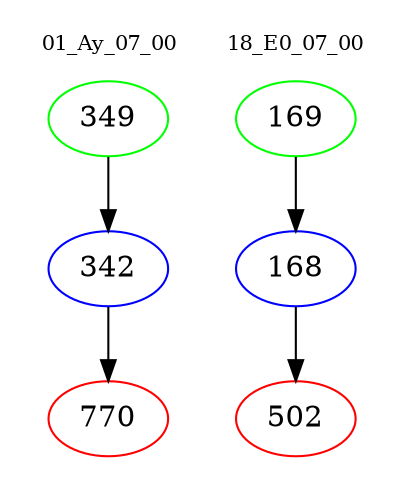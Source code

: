 digraph{
subgraph cluster_0 {
color = white
label = "01_Ay_07_00";
fontsize=10;
T0_349 [label="349", color="green"]
T0_349 -> T0_342 [color="black"]
T0_342 [label="342", color="blue"]
T0_342 -> T0_770 [color="black"]
T0_770 [label="770", color="red"]
}
subgraph cluster_1 {
color = white
label = "18_E0_07_00";
fontsize=10;
T1_169 [label="169", color="green"]
T1_169 -> T1_168 [color="black"]
T1_168 [label="168", color="blue"]
T1_168 -> T1_502 [color="black"]
T1_502 [label="502", color="red"]
}
}
